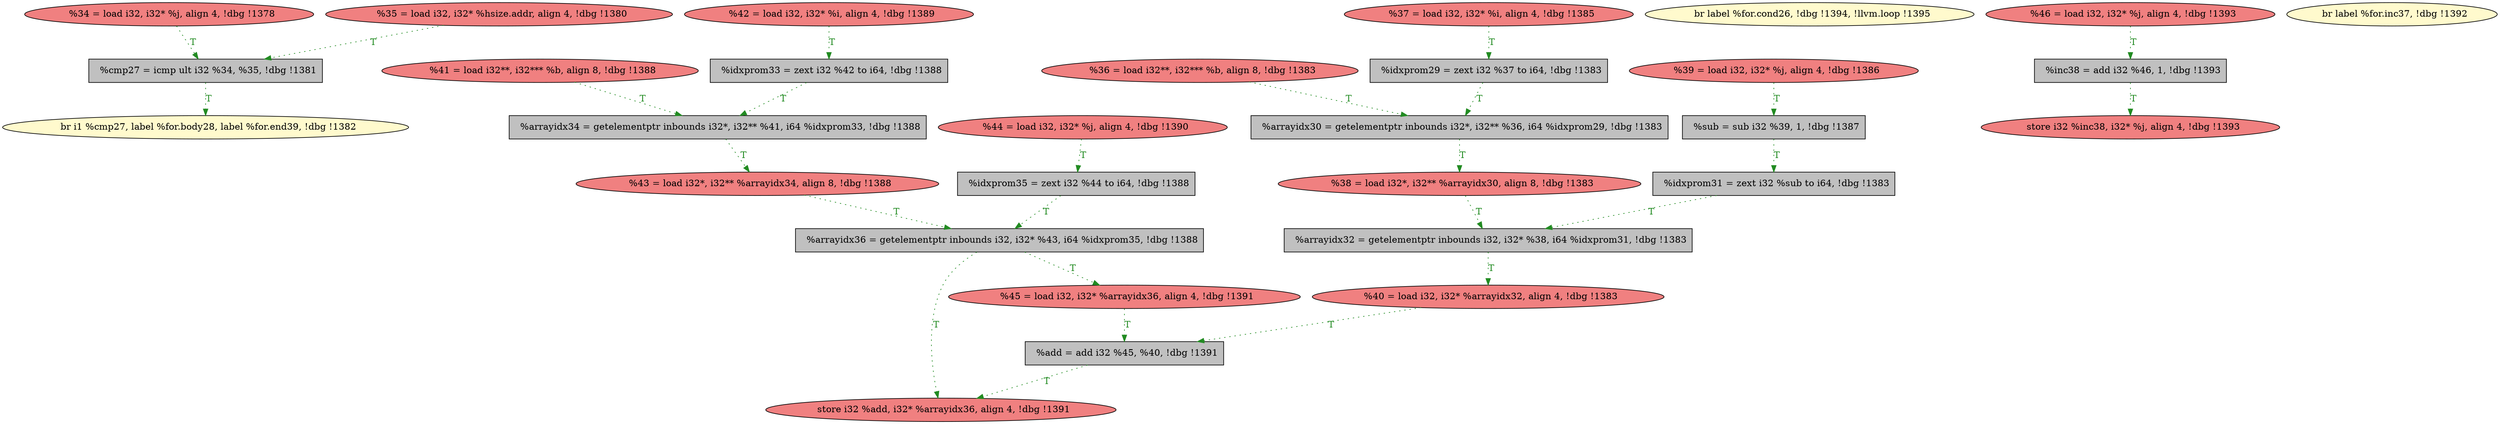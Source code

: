 
digraph G {


node1448 [fillcolor=grey,label="  %cmp27 = icmp ult i32 %34, %35, !dbg !1381",shape=rectangle,style=filled ]
node1445 [fillcolor=lightcoral,label="  %37 = load i32, i32* %i, align 4, !dbg !1385",shape=ellipse,style=filled ]
node1454 [fillcolor=grey,label="  %arrayidx32 = getelementptr inbounds i32, i32* %38, i64 %idxprom31, !dbg !1383",shape=rectangle,style=filled ]
node1451 [fillcolor=lightcoral,label="  %42 = load i32, i32* %i, align 4, !dbg !1389",shape=ellipse,style=filled ]
node1443 [fillcolor=lightcoral,label="  %41 = load i32**, i32*** %b, align 8, !dbg !1388",shape=ellipse,style=filled ]
node1450 [fillcolor=lightcoral,label="  %44 = load i32, i32* %j, align 4, !dbg !1390",shape=ellipse,style=filled ]
node1442 [fillcolor=lightcoral,label="  %38 = load i32*, i32** %arrayidx30, align 8, !dbg !1383",shape=ellipse,style=filled ]
node1447 [fillcolor=lemonchiffon,label="  br label %for.cond26, !dbg !1394, !llvm.loop !1395",shape=ellipse,style=filled ]
node1444 [fillcolor=lightcoral,label="  %46 = load i32, i32* %j, align 4, !dbg !1393",shape=ellipse,style=filled ]
node1428 [fillcolor=lightcoral,label="  %45 = load i32, i32* %arrayidx36, align 4, !dbg !1391",shape=ellipse,style=filled ]
node1453 [fillcolor=grey,label="  %sub = sub i32 %39, 1, !dbg !1387",shape=rectangle,style=filled ]
node1430 [fillcolor=lightcoral,label="  %43 = load i32*, i32** %arrayidx34, align 8, !dbg !1388",shape=ellipse,style=filled ]
node1429 [fillcolor=grey,label="  %arrayidx36 = getelementptr inbounds i32, i32* %43, i64 %idxprom35, !dbg !1388",shape=rectangle,style=filled ]
node1438 [fillcolor=lightcoral,label="  %36 = load i32**, i32*** %b, align 8, !dbg !1383",shape=ellipse,style=filled ]
node1427 [fillcolor=grey,label="  %add = add i32 %45, %40, !dbg !1391",shape=rectangle,style=filled ]
node1440 [fillcolor=lightcoral,label="  %34 = load i32, i32* %j, align 4, !dbg !1378",shape=ellipse,style=filled ]
node1433 [fillcolor=lightcoral,label="  store i32 %add, i32* %arrayidx36, align 4, !dbg !1391",shape=ellipse,style=filled ]
node1425 [fillcolor=lightcoral,label="  store i32 %inc38, i32* %j, align 4, !dbg !1393",shape=ellipse,style=filled ]
node1446 [fillcolor=lightcoral,label="  %39 = load i32, i32* %j, align 4, !dbg !1386",shape=ellipse,style=filled ]
node1437 [fillcolor=grey,label="  %idxprom33 = zext i32 %42 to i64, !dbg !1388",shape=rectangle,style=filled ]
node1441 [fillcolor=grey,label="  %idxprom29 = zext i32 %37 to i64, !dbg !1383",shape=rectangle,style=filled ]
node1439 [fillcolor=grey,label="  %arrayidx30 = getelementptr inbounds i32*, i32** %36, i64 %idxprom29, !dbg !1383",shape=rectangle,style=filled ]
node1452 [fillcolor=lightcoral,label="  %35 = load i32, i32* %hsize.addr, align 4, !dbg !1380",shape=ellipse,style=filled ]
node1431 [fillcolor=grey,label="  %inc38 = add i32 %46, 1, !dbg !1393",shape=rectangle,style=filled ]
node1432 [fillcolor=grey,label="  %arrayidx34 = getelementptr inbounds i32*, i32** %41, i64 %idxprom33, !dbg !1388",shape=rectangle,style=filled ]
node1426 [fillcolor=lemonchiffon,label="  br label %for.inc37, !dbg !1392",shape=ellipse,style=filled ]
node1434 [fillcolor=lemonchiffon,label="  br i1 %cmp27, label %for.body28, label %for.end39, !dbg !1382",shape=ellipse,style=filled ]
node1449 [fillcolor=grey,label="  %idxprom31 = zext i32 %sub to i64, !dbg !1383",shape=rectangle,style=filled ]
node1435 [fillcolor=lightcoral,label="  %40 = load i32, i32* %arrayidx32, align 4, !dbg !1383",shape=ellipse,style=filled ]
node1436 [fillcolor=grey,label="  %idxprom35 = zext i32 %44 to i64, !dbg !1388",shape=rectangle,style=filled ]

node1446->node1453 [style=dotted,color=forestgreen,label="T",fontcolor=forestgreen ]
node1440->node1448 [style=dotted,color=forestgreen,label="T",fontcolor=forestgreen ]
node1442->node1454 [style=dotted,color=forestgreen,label="T",fontcolor=forestgreen ]
node1454->node1435 [style=dotted,color=forestgreen,label="T",fontcolor=forestgreen ]
node1443->node1432 [style=dotted,color=forestgreen,label="T",fontcolor=forestgreen ]
node1436->node1429 [style=dotted,color=forestgreen,label="T",fontcolor=forestgreen ]
node1449->node1454 [style=dotted,color=forestgreen,label="T",fontcolor=forestgreen ]
node1444->node1431 [style=dotted,color=forestgreen,label="T",fontcolor=forestgreen ]
node1451->node1437 [style=dotted,color=forestgreen,label="T",fontcolor=forestgreen ]
node1430->node1429 [style=dotted,color=forestgreen,label="T",fontcolor=forestgreen ]
node1429->node1433 [style=dotted,color=forestgreen,label="T",fontcolor=forestgreen ]
node1445->node1441 [style=dotted,color=forestgreen,label="T",fontcolor=forestgreen ]
node1437->node1432 [style=dotted,color=forestgreen,label="T",fontcolor=forestgreen ]
node1453->node1449 [style=dotted,color=forestgreen,label="T",fontcolor=forestgreen ]
node1441->node1439 [style=dotted,color=forestgreen,label="T",fontcolor=forestgreen ]
node1427->node1433 [style=dotted,color=forestgreen,label="T",fontcolor=forestgreen ]
node1452->node1448 [style=dotted,color=forestgreen,label="T",fontcolor=forestgreen ]
node1435->node1427 [style=dotted,color=forestgreen,label="T",fontcolor=forestgreen ]
node1432->node1430 [style=dotted,color=forestgreen,label="T",fontcolor=forestgreen ]
node1450->node1436 [style=dotted,color=forestgreen,label="T",fontcolor=forestgreen ]
node1439->node1442 [style=dotted,color=forestgreen,label="T",fontcolor=forestgreen ]
node1429->node1428 [style=dotted,color=forestgreen,label="T",fontcolor=forestgreen ]
node1448->node1434 [style=dotted,color=forestgreen,label="T",fontcolor=forestgreen ]
node1428->node1427 [style=dotted,color=forestgreen,label="T",fontcolor=forestgreen ]
node1431->node1425 [style=dotted,color=forestgreen,label="T",fontcolor=forestgreen ]
node1438->node1439 [style=dotted,color=forestgreen,label="T",fontcolor=forestgreen ]


}
